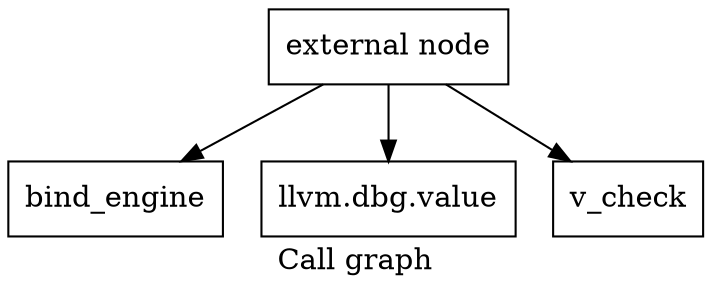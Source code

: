 digraph "Call graph" {
	label="Call graph";

	Node0x804f37e40 [shape=record,label="{external node}"];
	Node0x804f37e40 -> Node0x804f37ed0;
	Node0x804f37e40 -> Node0x804f37f30;
	Node0x804f37e40 -> Node0x804f37f90;
	Node0x804f37ed0 [shape=record,label="{bind_engine}"];
	Node0x804f37f30 [shape=record,label="{llvm.dbg.value}"];
	Node0x804f37f90 [shape=record,label="{v_check}"];
}
